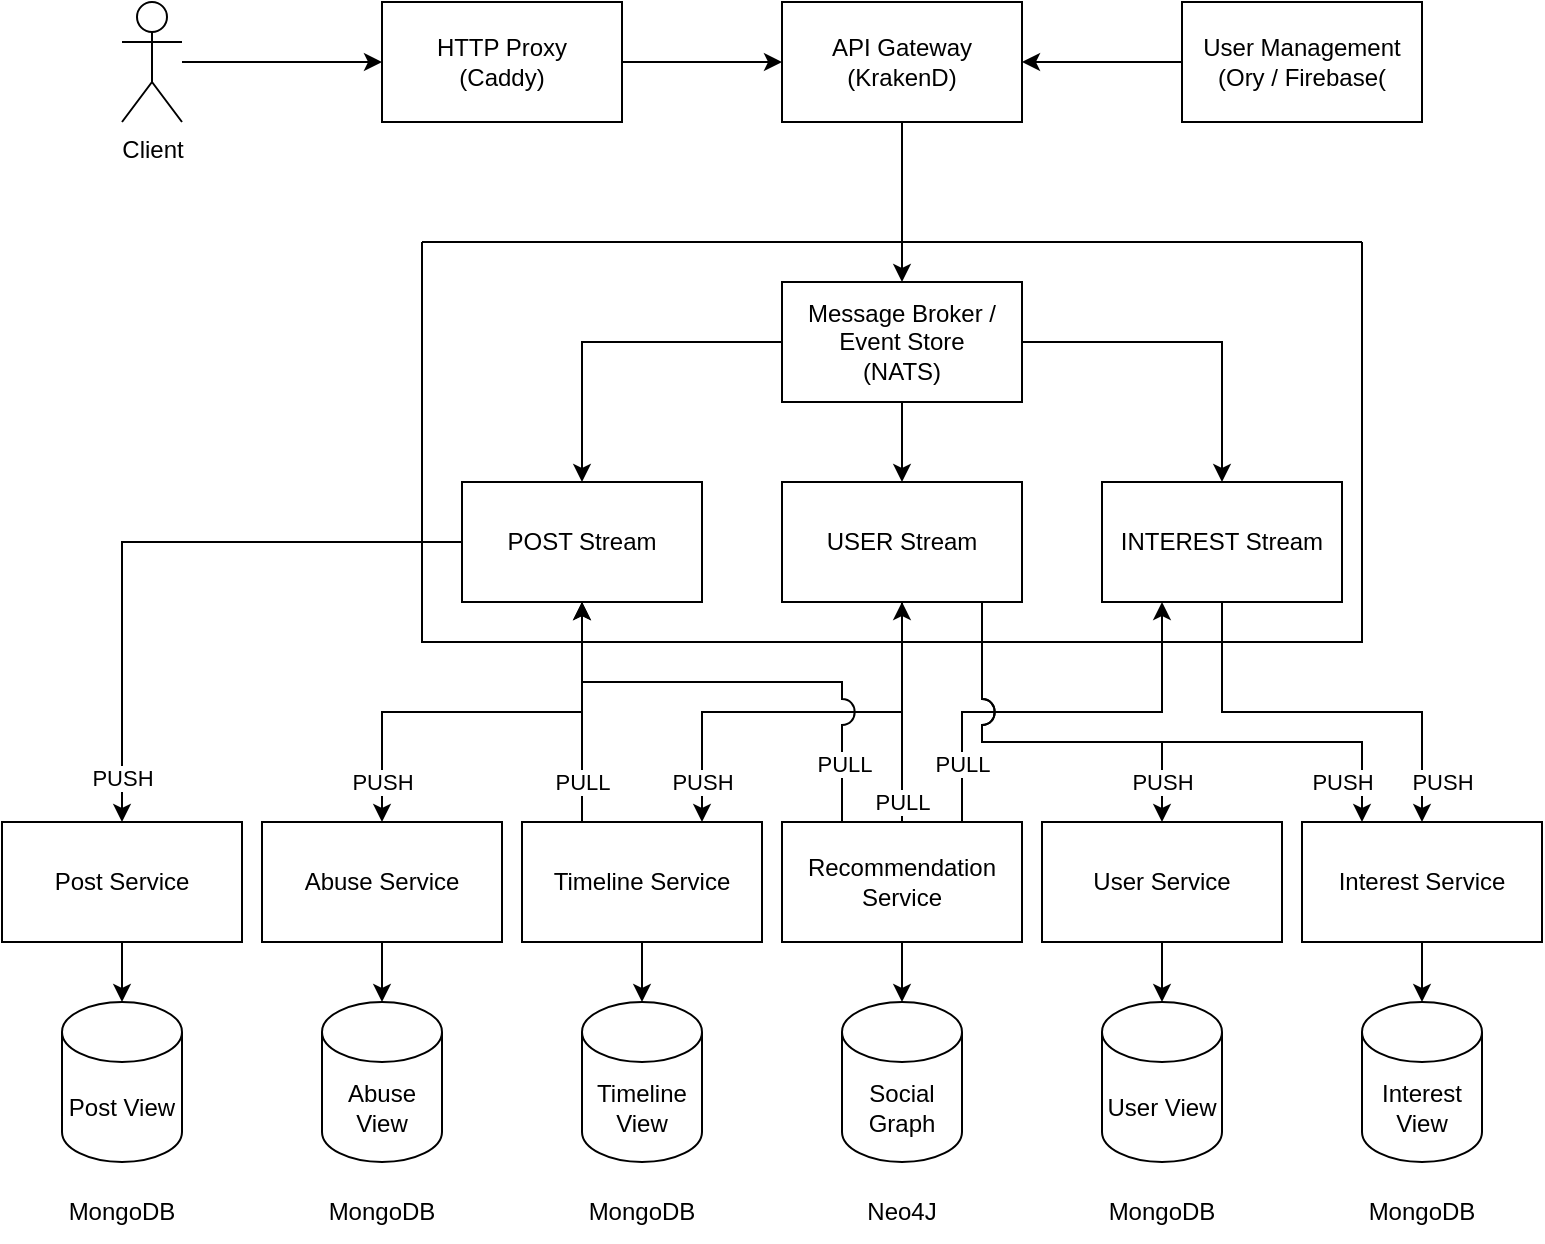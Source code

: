 <mxfile version="18.1.2" type="github">
  <diagram id="XvLiyzdCK0Db-P-G4vPi" name="Overall Architecure">
    <mxGraphModel dx="1010" dy="572" grid="1" gridSize="10" guides="1" tooltips="1" connect="1" arrows="1" fold="1" page="1" pageScale="1" pageWidth="850" pageHeight="1100" math="0" shadow="0">
      <root>
        <mxCell id="0" />
        <mxCell id="1" parent="0" />
        <mxCell id="a7_u2hsU15llX_X937QP-4" style="edgeStyle=orthogonalEdgeStyle;rounded=0;orthogonalLoop=1;jettySize=auto;html=1;entryX=0;entryY=0.5;entryDx=0;entryDy=0;" edge="1" parent="1" source="a7_u2hsU15llX_X937QP-1" target="a7_u2hsU15llX_X937QP-3">
          <mxGeometry relative="1" as="geometry" />
        </mxCell>
        <mxCell id="a7_u2hsU15llX_X937QP-1" value="Client" style="shape=umlActor;verticalLabelPosition=bottom;verticalAlign=top;html=1;outlineConnect=0;" vertex="1" parent="1">
          <mxGeometry x="100" y="100" width="30" height="60" as="geometry" />
        </mxCell>
        <mxCell id="a7_u2hsU15llX_X937QP-8" value="" style="edgeStyle=orthogonalEdgeStyle;rounded=0;orthogonalLoop=1;jettySize=auto;html=1;" edge="1" parent="1" source="a7_u2hsU15llX_X937QP-3" target="a7_u2hsU15llX_X937QP-7">
          <mxGeometry relative="1" as="geometry" />
        </mxCell>
        <mxCell id="a7_u2hsU15llX_X937QP-3" value="HTTP Proxy&lt;br&gt;(Caddy)" style="rounded=0;whiteSpace=wrap;html=1;" vertex="1" parent="1">
          <mxGeometry x="230" y="100" width="120" height="60" as="geometry" />
        </mxCell>
        <mxCell id="a7_u2hsU15llX_X937QP-12" value="" style="edgeStyle=orthogonalEdgeStyle;rounded=0;orthogonalLoop=1;jettySize=auto;html=1;" edge="1" parent="1" source="a7_u2hsU15llX_X937QP-7" target="a7_u2hsU15llX_X937QP-11">
          <mxGeometry relative="1" as="geometry" />
        </mxCell>
        <mxCell id="a7_u2hsU15llX_X937QP-7" value="API Gateway&lt;br&gt;(KrakenD)" style="rounded=0;whiteSpace=wrap;html=1;" vertex="1" parent="1">
          <mxGeometry x="430" y="100" width="120" height="60" as="geometry" />
        </mxCell>
        <mxCell id="a7_u2hsU15llX_X937QP-13" value="" style="swimlane;startSize=0;" vertex="1" parent="1">
          <mxGeometry x="250" y="220" width="470" height="200" as="geometry" />
        </mxCell>
        <mxCell id="a7_u2hsU15llX_X937QP-18" style="edgeStyle=orthogonalEdgeStyle;rounded=0;orthogonalLoop=1;jettySize=auto;html=1;" edge="1" parent="a7_u2hsU15llX_X937QP-13" source="a7_u2hsU15llX_X937QP-11" target="a7_u2hsU15llX_X937QP-17">
          <mxGeometry relative="1" as="geometry" />
        </mxCell>
        <mxCell id="a7_u2hsU15llX_X937QP-19" style="edgeStyle=orthogonalEdgeStyle;rounded=0;orthogonalLoop=1;jettySize=auto;html=1;" edge="1" parent="a7_u2hsU15llX_X937QP-13" source="a7_u2hsU15llX_X937QP-11" target="a7_u2hsU15llX_X937QP-16">
          <mxGeometry relative="1" as="geometry" />
        </mxCell>
        <mxCell id="a7_u2hsU15llX_X937QP-11" value="Message Broker / Event Store&lt;br&gt;(NATS)" style="rounded=0;whiteSpace=wrap;html=1;" vertex="1" parent="a7_u2hsU15llX_X937QP-13">
          <mxGeometry x="180" y="20" width="120" height="60" as="geometry" />
        </mxCell>
        <mxCell id="a7_u2hsU15llX_X937QP-14" value="POST Stream" style="rounded=0;whiteSpace=wrap;html=1;" vertex="1" parent="a7_u2hsU15llX_X937QP-13">
          <mxGeometry x="20" y="120" width="120" height="60" as="geometry" />
        </mxCell>
        <mxCell id="a7_u2hsU15llX_X937QP-15" value="" style="edgeStyle=orthogonalEdgeStyle;rounded=0;orthogonalLoop=1;jettySize=auto;html=1;" edge="1" parent="a7_u2hsU15llX_X937QP-13" source="a7_u2hsU15llX_X937QP-11" target="a7_u2hsU15llX_X937QP-14">
          <mxGeometry relative="1" as="geometry" />
        </mxCell>
        <mxCell id="a7_u2hsU15llX_X937QP-16" value="USER Stream" style="rounded=0;whiteSpace=wrap;html=1;" vertex="1" parent="a7_u2hsU15llX_X937QP-13">
          <mxGeometry x="180" y="120" width="120" height="60" as="geometry" />
        </mxCell>
        <mxCell id="a7_u2hsU15llX_X937QP-17" value="INTEREST Stream" style="rounded=0;whiteSpace=wrap;html=1;" vertex="1" parent="a7_u2hsU15llX_X937QP-13">
          <mxGeometry x="340" y="120" width="120" height="60" as="geometry" />
        </mxCell>
        <mxCell id="a7_u2hsU15llX_X937QP-66" style="edgeStyle=orthogonalEdgeStyle;rounded=0;jumpStyle=arc;jumpSize=13;orthogonalLoop=1;jettySize=auto;html=1;entryX=0.5;entryY=0;entryDx=0;entryDy=0;entryPerimeter=0;" edge="1" parent="1" source="a7_u2hsU15llX_X937QP-20" target="a7_u2hsU15llX_X937QP-64">
          <mxGeometry relative="1" as="geometry" />
        </mxCell>
        <mxCell id="a7_u2hsU15llX_X937QP-20" value="Post Service" style="rounded=0;whiteSpace=wrap;html=1;" vertex="1" parent="1">
          <mxGeometry x="40" y="510" width="120" height="60" as="geometry" />
        </mxCell>
        <mxCell id="a7_u2hsU15llX_X937QP-21" value="" style="edgeStyle=orthogonalEdgeStyle;rounded=0;orthogonalLoop=1;jettySize=auto;html=1;" edge="1" parent="1" source="a7_u2hsU15llX_X937QP-14" target="a7_u2hsU15llX_X937QP-20">
          <mxGeometry relative="1" as="geometry" />
        </mxCell>
        <mxCell id="a7_u2hsU15llX_X937QP-23" value="PUSH" style="edgeLabel;html=1;align=center;verticalAlign=middle;resizable=0;points=[];" vertex="1" connectable="0" parent="a7_u2hsU15llX_X937QP-21">
          <mxGeometry x="-0.172" relative="1" as="geometry">
            <mxPoint x="-42" y="118" as="offset" />
          </mxGeometry>
        </mxCell>
        <mxCell id="a7_u2hsU15llX_X937QP-70" style="edgeStyle=orthogonalEdgeStyle;rounded=0;jumpStyle=arc;jumpSize=13;orthogonalLoop=1;jettySize=auto;html=1;entryX=0.5;entryY=0;entryDx=0;entryDy=0;entryPerimeter=0;" edge="1" parent="1" source="a7_u2hsU15llX_X937QP-22" target="a7_u2hsU15llX_X937QP-68">
          <mxGeometry relative="1" as="geometry" />
        </mxCell>
        <mxCell id="a7_u2hsU15llX_X937QP-22" value="Abuse Service" style="rounded=0;whiteSpace=wrap;html=1;" vertex="1" parent="1">
          <mxGeometry x="170" y="510" width="120" height="60" as="geometry" />
        </mxCell>
        <mxCell id="a7_u2hsU15llX_X937QP-24" style="edgeStyle=orthogonalEdgeStyle;rounded=0;orthogonalLoop=1;jettySize=auto;html=1;" edge="1" parent="1" source="a7_u2hsU15llX_X937QP-14" target="a7_u2hsU15llX_X937QP-22">
          <mxGeometry relative="1" as="geometry" />
        </mxCell>
        <mxCell id="a7_u2hsU15llX_X937QP-25" value="PUSH" style="edgeLabel;html=1;align=center;verticalAlign=middle;resizable=0;points=[];" vertex="1" connectable="0" parent="a7_u2hsU15llX_X937QP-24">
          <mxGeometry x="0.835" y="1" relative="1" as="geometry">
            <mxPoint x="-1" y="-3" as="offset" />
          </mxGeometry>
        </mxCell>
        <mxCell id="a7_u2hsU15llX_X937QP-80" style="edgeStyle=orthogonalEdgeStyle;rounded=0;jumpStyle=arc;jumpSize=13;orthogonalLoop=1;jettySize=auto;html=1;entryX=0.5;entryY=0;entryDx=0;entryDy=0;entryPerimeter=0;" edge="1" parent="1" source="a7_u2hsU15llX_X937QP-26" target="a7_u2hsU15llX_X937QP-77">
          <mxGeometry relative="1" as="geometry" />
        </mxCell>
        <mxCell id="a7_u2hsU15llX_X937QP-26" value="User Service" style="rounded=0;whiteSpace=wrap;html=1;" vertex="1" parent="1">
          <mxGeometry x="560" y="510" width="120" height="60" as="geometry" />
        </mxCell>
        <mxCell id="a7_u2hsU15llX_X937QP-83" style="edgeStyle=orthogonalEdgeStyle;rounded=0;jumpStyle=arc;jumpSize=13;orthogonalLoop=1;jettySize=auto;html=1;" edge="1" parent="1" source="a7_u2hsU15llX_X937QP-29" target="a7_u2hsU15llX_X937QP-81">
          <mxGeometry relative="1" as="geometry" />
        </mxCell>
        <mxCell id="a7_u2hsU15llX_X937QP-29" value="Interest&amp;nbsp;Service" style="rounded=0;whiteSpace=wrap;html=1;" vertex="1" parent="1">
          <mxGeometry x="690" y="510" width="120" height="60" as="geometry" />
        </mxCell>
        <mxCell id="a7_u2hsU15llX_X937QP-73" style="edgeStyle=orthogonalEdgeStyle;rounded=0;jumpStyle=arc;jumpSize=13;orthogonalLoop=1;jettySize=auto;html=1;entryX=0.5;entryY=0;entryDx=0;entryDy=0;entryPerimeter=0;" edge="1" parent="1" source="a7_u2hsU15llX_X937QP-33" target="a7_u2hsU15llX_X937QP-71">
          <mxGeometry relative="1" as="geometry" />
        </mxCell>
        <mxCell id="a7_u2hsU15llX_X937QP-33" value="Timeline Service" style="rounded=0;whiteSpace=wrap;html=1;" vertex="1" parent="1">
          <mxGeometry x="300" y="510" width="120" height="60" as="geometry" />
        </mxCell>
        <mxCell id="a7_u2hsU15llX_X937QP-37" style="edgeStyle=orthogonalEdgeStyle;rounded=0;orthogonalLoop=1;jettySize=auto;html=1;entryX=0.75;entryY=0;entryDx=0;entryDy=0;" edge="1" parent="1" source="a7_u2hsU15llX_X937QP-16" target="a7_u2hsU15llX_X937QP-33">
          <mxGeometry relative="1" as="geometry">
            <Array as="points">
              <mxPoint x="490" y="455" />
              <mxPoint x="390" y="455" />
            </Array>
          </mxGeometry>
        </mxCell>
        <mxCell id="a7_u2hsU15llX_X937QP-41" value="PUSH" style="edgeLabel;html=1;align=center;verticalAlign=middle;resizable=0;points=[];" vertex="1" connectable="0" parent="a7_u2hsU15llX_X937QP-37">
          <mxGeometry x="0.314" relative="1" as="geometry">
            <mxPoint x="-17" y="35" as="offset" />
          </mxGeometry>
        </mxCell>
        <mxCell id="a7_u2hsU15llX_X937QP-39" style="edgeStyle=orthogonalEdgeStyle;rounded=0;orthogonalLoop=1;jettySize=auto;html=1;" edge="1" parent="1" source="a7_u2hsU15llX_X937QP-38" target="a7_u2hsU15llX_X937QP-7">
          <mxGeometry relative="1" as="geometry" />
        </mxCell>
        <mxCell id="a7_u2hsU15llX_X937QP-38" value="User Management&lt;br&gt;(Ory / Firebase(" style="rounded=0;whiteSpace=wrap;html=1;" vertex="1" parent="1">
          <mxGeometry x="630" y="100" width="120" height="60" as="geometry" />
        </mxCell>
        <mxCell id="a7_u2hsU15llX_X937QP-42" style="edgeStyle=orthogonalEdgeStyle;rounded=0;orthogonalLoop=1;jettySize=auto;html=1;exitX=0.25;exitY=0;exitDx=0;exitDy=0;" edge="1" parent="1" source="a7_u2hsU15llX_X937QP-33" target="a7_u2hsU15llX_X937QP-14">
          <mxGeometry relative="1" as="geometry">
            <Array as="points">
              <mxPoint x="330" y="490" />
              <mxPoint x="330" y="490" />
            </Array>
          </mxGeometry>
        </mxCell>
        <mxCell id="a7_u2hsU15llX_X937QP-43" value="PULL" style="edgeLabel;html=1;align=center;verticalAlign=middle;resizable=0;points=[];" vertex="1" connectable="0" parent="a7_u2hsU15llX_X937QP-42">
          <mxGeometry x="0.233" y="1" relative="1" as="geometry">
            <mxPoint x="1" y="48" as="offset" />
          </mxGeometry>
        </mxCell>
        <mxCell id="a7_u2hsU15llX_X937QP-47" style="edgeStyle=orthogonalEdgeStyle;rounded=0;orthogonalLoop=1;jettySize=auto;html=1;exitX=0.25;exitY=0;exitDx=0;exitDy=0;entryX=0.5;entryY=1;entryDx=0;entryDy=0;jumpStyle=arc;jumpSize=13;" edge="1" parent="1" source="a7_u2hsU15llX_X937QP-44" target="a7_u2hsU15llX_X937QP-14">
          <mxGeometry relative="1" as="geometry">
            <Array as="points">
              <mxPoint x="460" y="440" />
              <mxPoint x="330" y="440" />
            </Array>
          </mxGeometry>
        </mxCell>
        <mxCell id="a7_u2hsU15llX_X937QP-48" value="PULL" style="edgeLabel;html=1;align=center;verticalAlign=middle;resizable=0;points=[];" vertex="1" connectable="0" parent="a7_u2hsU15llX_X937QP-47">
          <mxGeometry x="-0.844" y="-1" relative="1" as="geometry">
            <mxPoint y="-11" as="offset" />
          </mxGeometry>
        </mxCell>
        <mxCell id="a7_u2hsU15llX_X937QP-49" style="edgeStyle=orthogonalEdgeStyle;rounded=0;jumpStyle=arc;jumpSize=13;orthogonalLoop=1;jettySize=auto;html=1;exitX=0.75;exitY=0;exitDx=0;exitDy=0;entryX=0.25;entryY=1;entryDx=0;entryDy=0;" edge="1" parent="1" source="a7_u2hsU15llX_X937QP-44" target="a7_u2hsU15llX_X937QP-17">
          <mxGeometry relative="1" as="geometry" />
        </mxCell>
        <mxCell id="a7_u2hsU15llX_X937QP-50" value="PULL" style="edgeLabel;html=1;align=center;verticalAlign=middle;resizable=0;points=[];" vertex="1" connectable="0" parent="a7_u2hsU15llX_X937QP-49">
          <mxGeometry x="-0.612" y="-4" relative="1" as="geometry">
            <mxPoint x="-4" y="11" as="offset" />
          </mxGeometry>
        </mxCell>
        <mxCell id="a7_u2hsU15llX_X937QP-76" style="edgeStyle=orthogonalEdgeStyle;rounded=0;jumpStyle=arc;jumpSize=13;orthogonalLoop=1;jettySize=auto;html=1;" edge="1" parent="1" source="a7_u2hsU15llX_X937QP-44" target="a7_u2hsU15llX_X937QP-74">
          <mxGeometry relative="1" as="geometry" />
        </mxCell>
        <mxCell id="a7_u2hsU15llX_X937QP-44" value="Recommendation Service" style="rounded=0;whiteSpace=wrap;html=1;" vertex="1" parent="1">
          <mxGeometry x="430" y="510" width="120" height="60" as="geometry" />
        </mxCell>
        <mxCell id="a7_u2hsU15llX_X937QP-45" style="edgeStyle=orthogonalEdgeStyle;rounded=0;orthogonalLoop=1;jettySize=auto;html=1;" edge="1" parent="1" source="a7_u2hsU15llX_X937QP-44" target="a7_u2hsU15llX_X937QP-16">
          <mxGeometry relative="1" as="geometry" />
        </mxCell>
        <mxCell id="a7_u2hsU15llX_X937QP-46" value="PULL" style="edgeLabel;html=1;align=center;verticalAlign=middle;resizable=0;points=[];" vertex="1" connectable="0" parent="a7_u2hsU15llX_X937QP-45">
          <mxGeometry x="0.239" y="-4" relative="1" as="geometry">
            <mxPoint x="-4" y="58" as="offset" />
          </mxGeometry>
        </mxCell>
        <mxCell id="a7_u2hsU15llX_X937QP-52" style="edgeStyle=orthogonalEdgeStyle;rounded=0;jumpStyle=arc;jumpSize=13;orthogonalLoop=1;jettySize=auto;html=1;" edge="1" parent="1" source="a7_u2hsU15llX_X937QP-17" target="a7_u2hsU15llX_X937QP-29">
          <mxGeometry relative="1" as="geometry" />
        </mxCell>
        <mxCell id="a7_u2hsU15llX_X937QP-53" value="PUSH" style="edgeLabel;html=1;align=center;verticalAlign=middle;resizable=0;points=[];" vertex="1" connectable="0" parent="a7_u2hsU15llX_X937QP-52">
          <mxGeometry x="0.567" y="-4" relative="1" as="geometry">
            <mxPoint x="14" y="25" as="offset" />
          </mxGeometry>
        </mxCell>
        <mxCell id="a7_u2hsU15llX_X937QP-54" style="edgeStyle=orthogonalEdgeStyle;rounded=0;jumpStyle=arc;jumpSize=13;orthogonalLoop=1;jettySize=auto;html=1;exitX=0.75;exitY=1;exitDx=0;exitDy=0;entryX=0.25;entryY=0;entryDx=0;entryDy=0;" edge="1" parent="1" source="a7_u2hsU15llX_X937QP-16" target="a7_u2hsU15llX_X937QP-29">
          <mxGeometry relative="1" as="geometry">
            <Array as="points">
              <mxPoint x="530" y="400" />
              <mxPoint x="530" y="470" />
              <mxPoint x="720" y="470" />
            </Array>
          </mxGeometry>
        </mxCell>
        <mxCell id="a7_u2hsU15llX_X937QP-55" value="PUSH" style="edgeLabel;html=1;align=center;verticalAlign=middle;resizable=0;points=[];" vertex="1" connectable="0" parent="a7_u2hsU15llX_X937QP-54">
          <mxGeometry x="0.778" y="-2" relative="1" as="geometry">
            <mxPoint x="-8" y="14" as="offset" />
          </mxGeometry>
        </mxCell>
        <mxCell id="a7_u2hsU15llX_X937QP-56" style="edgeStyle=orthogonalEdgeStyle;rounded=0;jumpStyle=arc;jumpSize=13;orthogonalLoop=1;jettySize=auto;html=1;exitX=0.75;exitY=1;exitDx=0;exitDy=0;" edge="1" parent="1" source="a7_u2hsU15llX_X937QP-16" target="a7_u2hsU15llX_X937QP-26">
          <mxGeometry relative="1" as="geometry">
            <Array as="points">
              <mxPoint x="530" y="400" />
              <mxPoint x="530" y="470" />
              <mxPoint x="620" y="470" />
            </Array>
          </mxGeometry>
        </mxCell>
        <mxCell id="a7_u2hsU15llX_X937QP-57" value="PUSH" style="edgeLabel;html=1;align=center;verticalAlign=middle;resizable=0;points=[];" vertex="1" connectable="0" parent="a7_u2hsU15llX_X937QP-56">
          <mxGeometry x="0.71" y="-2" relative="1" as="geometry">
            <mxPoint x="2" y="10" as="offset" />
          </mxGeometry>
        </mxCell>
        <mxCell id="a7_u2hsU15llX_X937QP-64" value="Post View" style="shape=cylinder3;whiteSpace=wrap;html=1;boundedLbl=1;backgroundOutline=1;size=15;" vertex="1" parent="1">
          <mxGeometry x="70" y="600" width="60" height="80" as="geometry" />
        </mxCell>
        <mxCell id="a7_u2hsU15llX_X937QP-67" value="MongoDB" style="text;html=1;strokeColor=none;fillColor=none;align=center;verticalAlign=middle;whiteSpace=wrap;rounded=0;" vertex="1" parent="1">
          <mxGeometry x="70" y="690" width="60" height="30" as="geometry" />
        </mxCell>
        <mxCell id="a7_u2hsU15llX_X937QP-68" value="Abuse View" style="shape=cylinder3;whiteSpace=wrap;html=1;boundedLbl=1;backgroundOutline=1;size=15;" vertex="1" parent="1">
          <mxGeometry x="200" y="600" width="60" height="80" as="geometry" />
        </mxCell>
        <mxCell id="a7_u2hsU15llX_X937QP-69" value="MongoDB" style="text;html=1;strokeColor=none;fillColor=none;align=center;verticalAlign=middle;whiteSpace=wrap;rounded=0;" vertex="1" parent="1">
          <mxGeometry x="200" y="690" width="60" height="30" as="geometry" />
        </mxCell>
        <mxCell id="a7_u2hsU15llX_X937QP-71" value="Timeline View" style="shape=cylinder3;whiteSpace=wrap;html=1;boundedLbl=1;backgroundOutline=1;size=15;" vertex="1" parent="1">
          <mxGeometry x="330" y="600" width="60" height="80" as="geometry" />
        </mxCell>
        <mxCell id="a7_u2hsU15llX_X937QP-72" value="MongoDB" style="text;html=1;strokeColor=none;fillColor=none;align=center;verticalAlign=middle;whiteSpace=wrap;rounded=0;" vertex="1" parent="1">
          <mxGeometry x="330" y="690" width="60" height="30" as="geometry" />
        </mxCell>
        <mxCell id="a7_u2hsU15llX_X937QP-74" value="Social Graph" style="shape=cylinder3;whiteSpace=wrap;html=1;boundedLbl=1;backgroundOutline=1;size=15;" vertex="1" parent="1">
          <mxGeometry x="460" y="600" width="60" height="80" as="geometry" />
        </mxCell>
        <mxCell id="a7_u2hsU15llX_X937QP-75" value="Neo4J" style="text;html=1;strokeColor=none;fillColor=none;align=center;verticalAlign=middle;whiteSpace=wrap;rounded=0;" vertex="1" parent="1">
          <mxGeometry x="460" y="690" width="60" height="30" as="geometry" />
        </mxCell>
        <mxCell id="a7_u2hsU15llX_X937QP-77" value="User View" style="shape=cylinder3;whiteSpace=wrap;html=1;boundedLbl=1;backgroundOutline=1;size=15;" vertex="1" parent="1">
          <mxGeometry x="590" y="600" width="60" height="80" as="geometry" />
        </mxCell>
        <mxCell id="a7_u2hsU15llX_X937QP-78" value="MongoDB" style="text;html=1;strokeColor=none;fillColor=none;align=center;verticalAlign=middle;whiteSpace=wrap;rounded=0;" vertex="1" parent="1">
          <mxGeometry x="590" y="690" width="60" height="30" as="geometry" />
        </mxCell>
        <mxCell id="a7_u2hsU15llX_X937QP-81" value="Interest View" style="shape=cylinder3;whiteSpace=wrap;html=1;boundedLbl=1;backgroundOutline=1;size=15;" vertex="1" parent="1">
          <mxGeometry x="720" y="600" width="60" height="80" as="geometry" />
        </mxCell>
        <mxCell id="a7_u2hsU15llX_X937QP-82" value="MongoDB" style="text;html=1;strokeColor=none;fillColor=none;align=center;verticalAlign=middle;whiteSpace=wrap;rounded=0;" vertex="1" parent="1">
          <mxGeometry x="720" y="690" width="60" height="30" as="geometry" />
        </mxCell>
      </root>
    </mxGraphModel>
  </diagram>
</mxfile>
